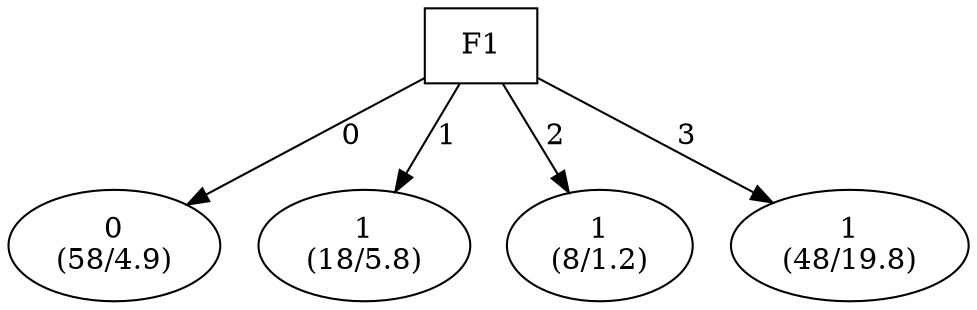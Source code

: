 digraph YaDT {
n0 [ shape=box, label="F1\n"]
n0 -> n1 [label="0"]
n1 [ shape=ellipse, label="0\n(58/4.9)"]
n0 -> n2 [label="1"]
n2 [ shape=ellipse, label="1\n(18/5.8)"]
n0 -> n3 [label="2"]
n3 [ shape=ellipse, label="1\n(8/1.2)"]
n0 -> n4 [label="3"]
n4 [ shape=ellipse, label="1\n(48/19.8)"]
}
